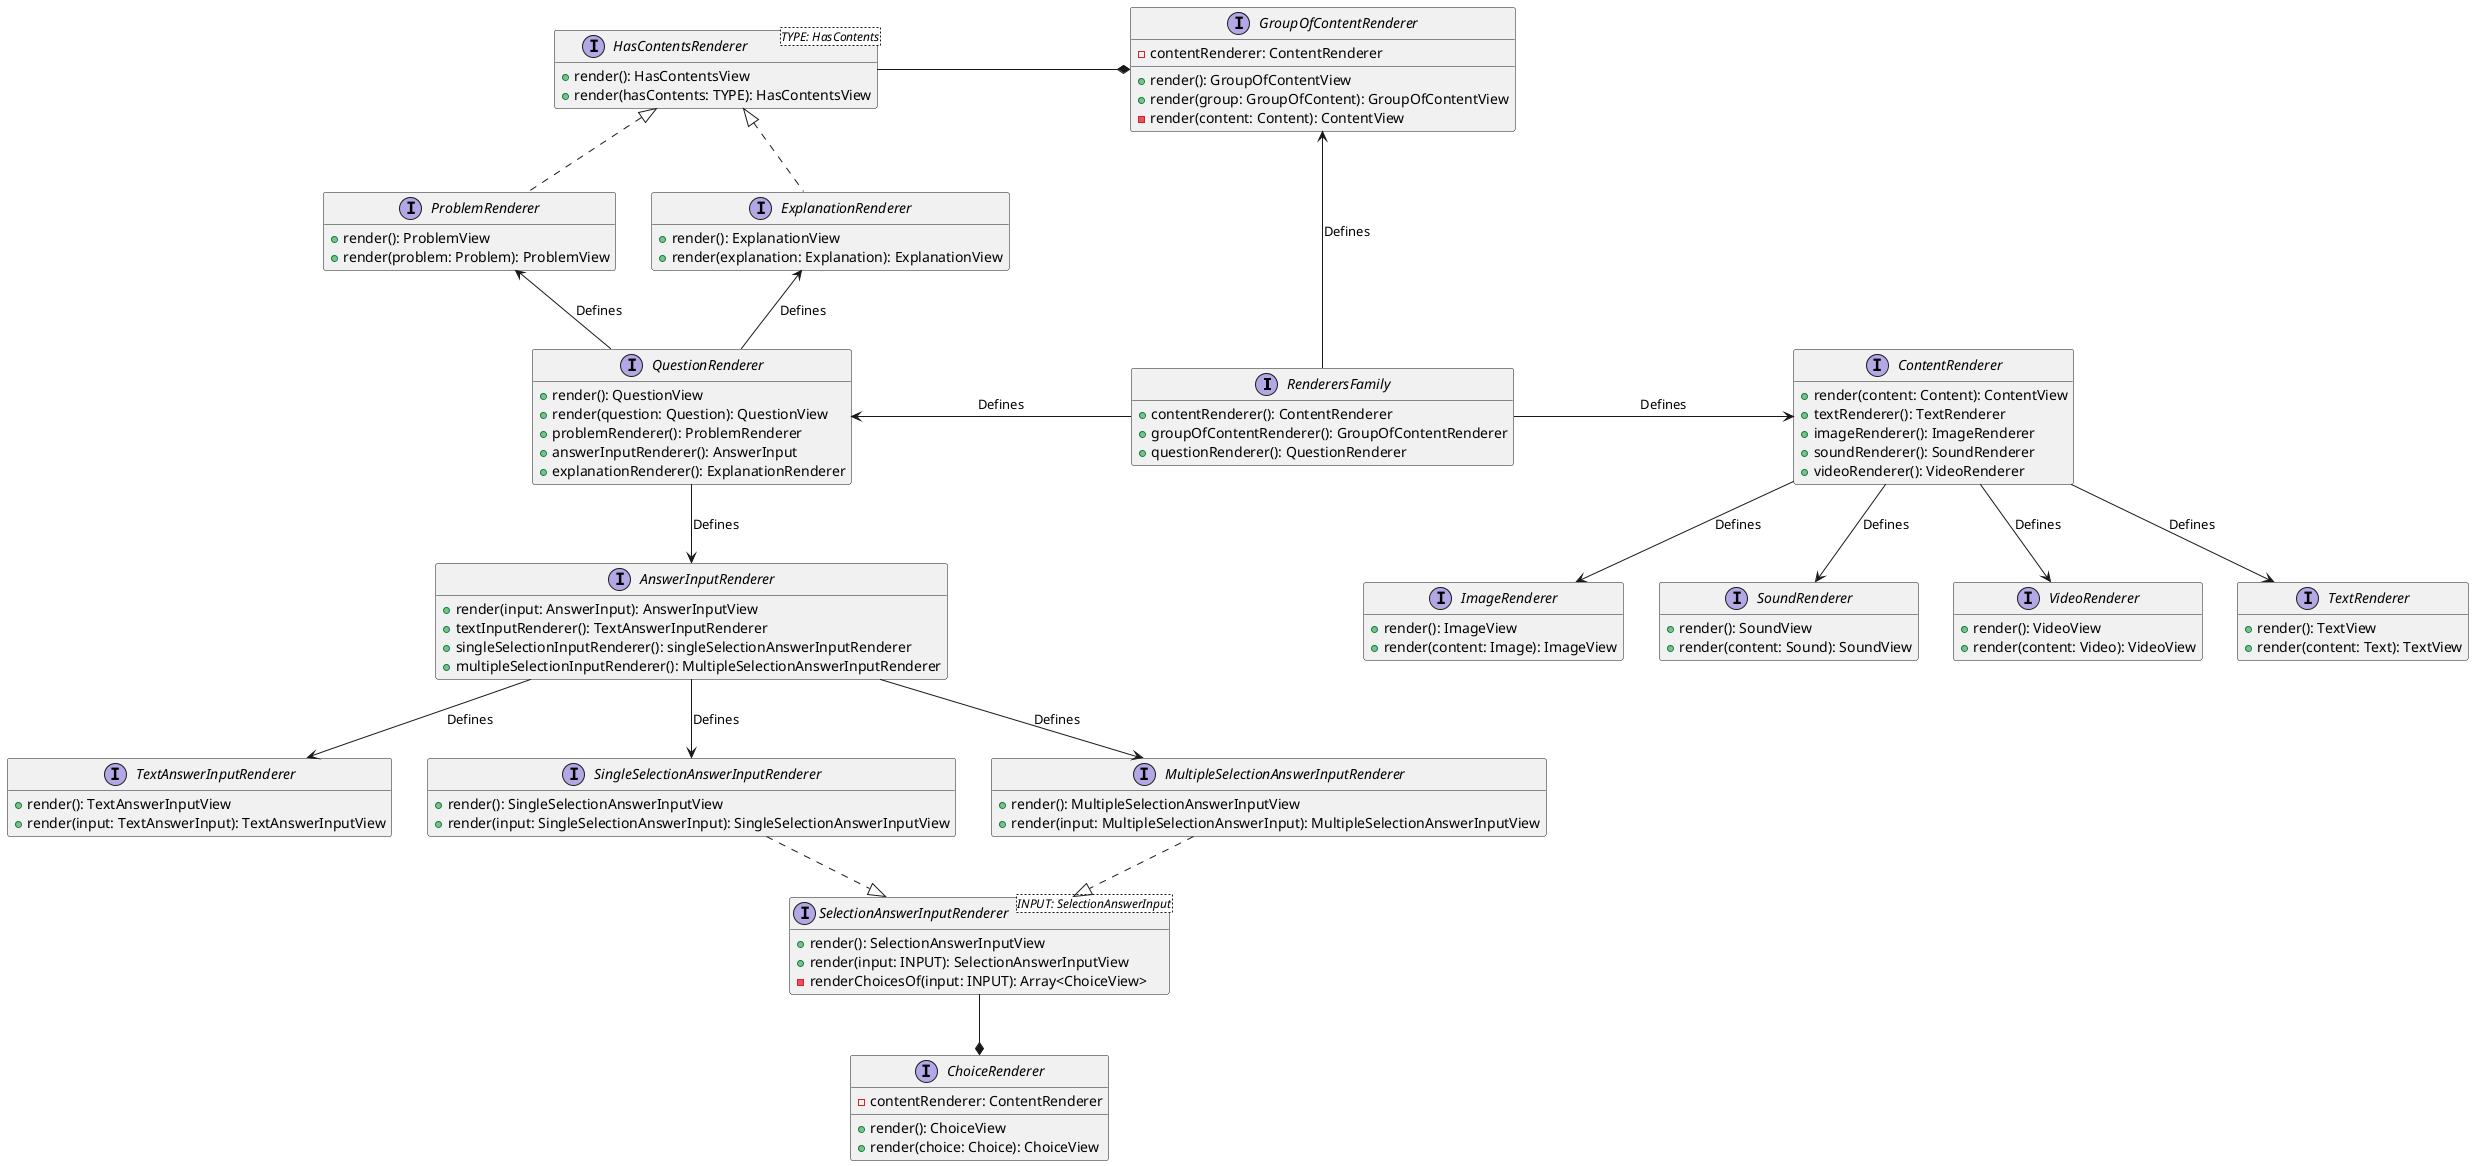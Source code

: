 @startuml

hide empty members

interface RenderersFamily {
    + contentRenderer(): ContentRenderer
    + groupOfContentRenderer(): GroupOfContentRenderer
    + questionRenderer(): QuestionRenderer
}

RenderersFamily -> ContentRenderer : "\t\t\t\tDefines\t\t\t\t"
GroupOfContentRenderer <--- RenderersFamily : "Defines"
QuestionRenderer <- RenderersFamily : "\t\t\t\tDefines\t\t\t\t"

/' *************************************
            CONTENT RENDERERS
*************************************** '/

interface ContentRenderer {
    + render(content: Content): ContentView
    + textRenderer(): TextRenderer
    + imageRenderer(): ImageRenderer
    + soundRenderer(): SoundRenderer
    + videoRenderer(): VideoRenderer
}

interface TextRenderer {
    + render(): TextView
    + render(content: Text): TextView
}
interface ImageRenderer {
    + render(): ImageView
    + render(content: Image): ImageView
}
interface SoundRenderer {
    + render(): SoundView
    + render(content: Sound): SoundView
}
interface VideoRenderer {
    + render(): VideoView
    + render(content: Video): VideoView
}

ContentRenderer --> TextRenderer : "Defines"
ContentRenderer --> ImageRenderer : "Defines"
ContentRenderer --> SoundRenderer : "Defines"
ContentRenderer --> VideoRenderer : "Defines"

/' *************************************
            GROUP OF CONTENT
*************************************** '/

interface GroupOfContentRenderer {
    - contentRenderer: ContentRenderer
    + render(): GroupOfContentView
    + render(group: GroupOfContent): GroupOfContentView
    - render(content: Content): ContentView
}

interface HasContentsRenderer<TYPE: HasContents> {
    + render(): HasContentsView
    + render(hasContents: TYPE): HasContentsView
}

HasContentsRenderer -* GroupOfContentRenderer : "\t\t\t\t\t\t\t\t"

/' *************************************
            QUESTION RENDERERS
*************************************** '/

interface QuestionRenderer {
    + render(): QuestionView
    + render(question: Question): QuestionView
    + problemRenderer(): ProblemRenderer
    + answerInputRenderer(): AnswerInput
    + explanationRenderer(): ExplanationRenderer
}

interface ProblemRenderer {
    + render(): ProblemView
    + render(problem: Problem): ProblemView
}

interface AnswerInputRenderer {
    + render(input: AnswerInput): AnswerInputView
    + textInputRenderer(): TextAnswerInputRenderer
    + singleSelectionInputRenderer(): singleSelectionAnswerInputRenderer
    + multipleSelectionInputRenderer(): MultipleSelectionAnswerInputRenderer
}

interface ExplanationRenderer {
    + render(): ExplanationView
    + render(explanation: Explanation): ExplanationView
}

HasContentsRenderer <|.. ProblemRenderer
HasContentsRenderer <|.. ExplanationRenderer
ProblemRenderer <-- QuestionRenderer : "Defines"
QuestionRenderer --> AnswerInputRenderer : "Defines"
ExplanationRenderer <-- QuestionRenderer : "Defines"

interface TextAnswerInputRenderer {
    + render(): TextAnswerInputView
    + render(input: TextAnswerInput): TextAnswerInputView
}

interface SingleSelectionAnswerInputRenderer {
    + render(): SingleSelectionAnswerInputView
    + render(input: SingleSelectionAnswerInput): SingleSelectionAnswerInputView
}

interface MultipleSelectionAnswerInputRenderer {
    + render(): MultipleSelectionAnswerInputView
    + render(input: MultipleSelectionAnswerInput): MultipleSelectionAnswerInputView
}

AnswerInputRenderer --> TextAnswerInputRenderer : "Defines"
AnswerInputRenderer --> SingleSelectionAnswerInputRenderer : "Defines"
AnswerInputRenderer --> MultipleSelectionAnswerInputRenderer : "Defines"

interface SelectionAnswerInputRenderer<INPUT: SelectionAnswerInput> {
    + render(): SelectionAnswerInputView
    + render(input: INPUT): SelectionAnswerInputView
    - renderChoicesOf(input: INPUT): Array<ChoiceView>
}

SingleSelectionAnswerInputRenderer ..|> SelectionAnswerInputRenderer
MultipleSelectionAnswerInputRenderer ..|> SelectionAnswerInputRenderer

interface ChoiceRenderer {
    - contentRenderer: ContentRenderer
    + render(): ChoiceView
    + render(choice: Choice): ChoiceView
}

SelectionAnswerInputRenderer --* ChoiceRenderer

@enduml